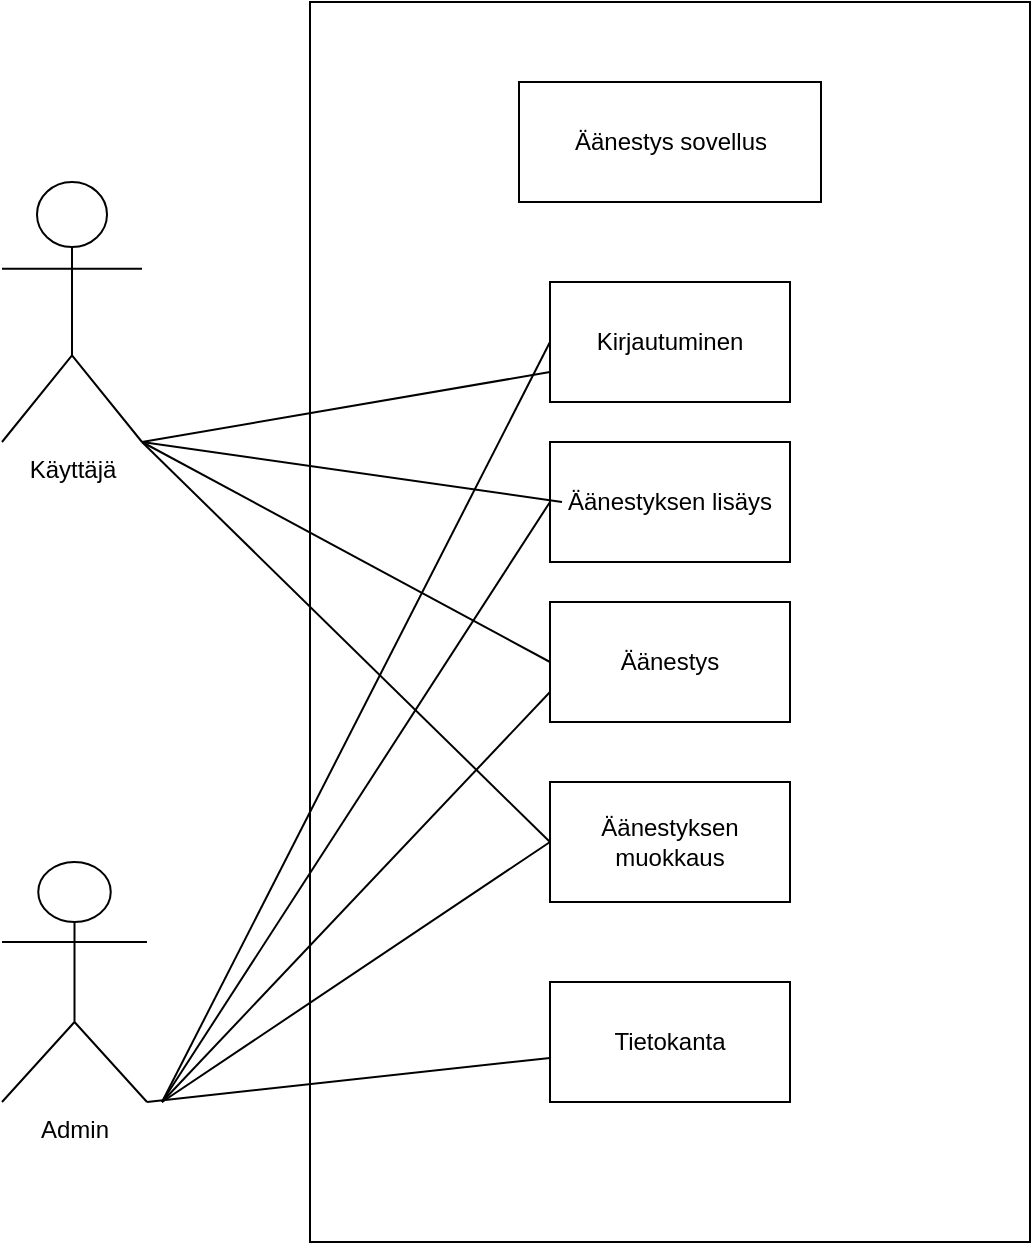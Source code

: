 <mxfile version="12.8.1" type="github"><diagram id="DWNk0enxHJ2uoAfu0p5M" name="Page-1"><mxGraphModel dx="1422" dy="794" grid="1" gridSize="10" guides="1" tooltips="1" connect="1" arrows="1" fold="1" page="1" pageScale="1" pageWidth="827" pageHeight="1169" math="0" shadow="0"><root><mxCell id="0"/><mxCell id="1" parent="0"/><mxCell id="-JDhAXRdByIzPj_noiM4-1" value="" style="rounded=0;whiteSpace=wrap;html=1;" vertex="1" parent="1"><mxGeometry x="234" y="110" width="360" height="620" as="geometry"/></mxCell><mxCell id="-JDhAXRdByIzPj_noiM4-2" value="Käyttäjä" style="shape=umlActor;verticalLabelPosition=bottom;labelBackgroundColor=#ffffff;verticalAlign=top;html=1;outlineConnect=0;" vertex="1" parent="1"><mxGeometry x="80" y="200" width="70" height="130" as="geometry"/></mxCell><mxCell id="-JDhAXRdByIzPj_noiM4-3" value="Admin" style="shape=umlActor;verticalLabelPosition=bottom;labelBackgroundColor=#ffffff;verticalAlign=top;html=1;outlineConnect=0;" vertex="1" parent="1"><mxGeometry x="80" y="540" width="72.5" height="120" as="geometry"/></mxCell><mxCell id="-JDhAXRdByIzPj_noiM4-6" value="Äänestys sovellus" style="rounded=0;whiteSpace=wrap;html=1;" vertex="1" parent="1"><mxGeometry x="338.5" y="150" width="151" height="60" as="geometry"/></mxCell><mxCell id="-JDhAXRdByIzPj_noiM4-7" value="Kirjautuminen" style="rounded=0;whiteSpace=wrap;html=1;" vertex="1" parent="1"><mxGeometry x="354" y="250" width="120" height="60" as="geometry"/></mxCell><mxCell id="-JDhAXRdByIzPj_noiM4-8" value="Äänestyksen lisäys" style="rounded=0;whiteSpace=wrap;html=1;" vertex="1" parent="1"><mxGeometry x="354" y="330" width="120" height="60" as="geometry"/></mxCell><mxCell id="-JDhAXRdByIzPj_noiM4-9" value="Äänestys" style="rounded=0;whiteSpace=wrap;html=1;" vertex="1" parent="1"><mxGeometry x="354" y="410" width="120" height="60" as="geometry"/></mxCell><mxCell id="-JDhAXRdByIzPj_noiM4-10" value="Äänestyksen muokkaus" style="rounded=0;whiteSpace=wrap;html=1;" vertex="1" parent="1"><mxGeometry x="354" y="500" width="120" height="60" as="geometry"/></mxCell><mxCell id="-JDhAXRdByIzPj_noiM4-11" value="Tietokanta" style="rounded=0;whiteSpace=wrap;html=1;" vertex="1" parent="1"><mxGeometry x="354" y="600" width="120" height="60" as="geometry"/></mxCell><mxCell id="-JDhAXRdByIzPj_noiM4-12" value="" style="endArrow=none;html=1;exitX=1;exitY=1;exitDx=0;exitDy=0;exitPerimeter=0;entryX=0;entryY=0.633;entryDx=0;entryDy=0;entryPerimeter=0;" edge="1" parent="1" source="-JDhAXRdByIzPj_noiM4-3" target="-JDhAXRdByIzPj_noiM4-11"><mxGeometry width="50" height="50" relative="1" as="geometry"><mxPoint x="150" y="700" as="sourcePoint"/><mxPoint x="200" y="650" as="targetPoint"/></mxGeometry></mxCell><mxCell id="-JDhAXRdByIzPj_noiM4-13" value="" style="endArrow=none;html=1;entryX=0;entryY=0.5;entryDx=0;entryDy=0;" edge="1" parent="1" target="-JDhAXRdByIzPj_noiM4-10"><mxGeometry width="50" height="50" relative="1" as="geometry"><mxPoint x="160" y="660" as="sourcePoint"/><mxPoint x="220" y="660" as="targetPoint"/></mxGeometry></mxCell><mxCell id="-JDhAXRdByIzPj_noiM4-14" value="" style="endArrow=none;html=1;entryX=0;entryY=0.75;entryDx=0;entryDy=0;" edge="1" parent="1" target="-JDhAXRdByIzPj_noiM4-9"><mxGeometry width="50" height="50" relative="1" as="geometry"><mxPoint x="160" y="660" as="sourcePoint"/><mxPoint x="200" y="650" as="targetPoint"/></mxGeometry></mxCell><mxCell id="-JDhAXRdByIzPj_noiM4-15" value="" style="endArrow=none;html=1;entryX=0;entryY=0.5;entryDx=0;entryDy=0;" edge="1" parent="1" target="-JDhAXRdByIzPj_noiM4-8"><mxGeometry width="50" height="50" relative="1" as="geometry"><mxPoint x="160" y="660" as="sourcePoint"/><mxPoint x="230" y="640" as="targetPoint"/></mxGeometry></mxCell><mxCell id="-JDhAXRdByIzPj_noiM4-16" value="" style="endArrow=none;html=1;entryX=0;entryY=0.5;entryDx=0;entryDy=0;" edge="1" parent="1" target="-JDhAXRdByIzPj_noiM4-7"><mxGeometry width="50" height="50" relative="1" as="geometry"><mxPoint x="160" y="660" as="sourcePoint"/><mxPoint x="210" y="620" as="targetPoint"/></mxGeometry></mxCell><mxCell id="-JDhAXRdByIzPj_noiM4-17" value="" style="endArrow=none;html=1;exitX=1;exitY=1;exitDx=0;exitDy=0;exitPerimeter=0;entryX=0;entryY=0.75;entryDx=0;entryDy=0;" edge="1" parent="1" source="-JDhAXRdByIzPj_noiM4-2" target="-JDhAXRdByIzPj_noiM4-7"><mxGeometry width="50" height="50" relative="1" as="geometry"><mxPoint x="180" y="360" as="sourcePoint"/><mxPoint x="230" y="310" as="targetPoint"/></mxGeometry></mxCell><mxCell id="-JDhAXRdByIzPj_noiM4-18" value="" style="endArrow=none;html=1;exitX=1;exitY=1;exitDx=0;exitDy=0;exitPerimeter=0;" edge="1" parent="1" source="-JDhAXRdByIzPj_noiM4-2"><mxGeometry width="50" height="50" relative="1" as="geometry"><mxPoint x="170" y="390" as="sourcePoint"/><mxPoint x="360" y="360" as="targetPoint"/></mxGeometry></mxCell><mxCell id="-JDhAXRdByIzPj_noiM4-19" value="" style="endArrow=none;html=1;entryX=0;entryY=0.5;entryDx=0;entryDy=0;" edge="1" parent="1" target="-JDhAXRdByIzPj_noiM4-9"><mxGeometry width="50" height="50" relative="1" as="geometry"><mxPoint x="150" y="330" as="sourcePoint"/><mxPoint x="240" y="370" as="targetPoint"/></mxGeometry></mxCell><mxCell id="-JDhAXRdByIzPj_noiM4-20" value="" style="endArrow=none;html=1;entryX=0;entryY=0.5;entryDx=0;entryDy=0;" edge="1" parent="1" target="-JDhAXRdByIzPj_noiM4-10"><mxGeometry width="50" height="50" relative="1" as="geometry"><mxPoint x="150" y="330" as="sourcePoint"/><mxPoint x="220" y="390" as="targetPoint"/></mxGeometry></mxCell></root></mxGraphModel></diagram></mxfile>
